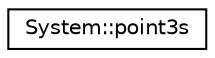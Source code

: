 digraph G
{
  edge [fontname="Helvetica",fontsize="10",labelfontname="Helvetica",labelfontsize="10"];
  node [fontname="Helvetica",fontsize="10",shape=record];
  rankdir="LR";
  Node1 [label="System::point3s",height=0.2,width=0.4,color="black", fillcolor="white", style="filled",URL="$struct_system_1_1point3s.html"];
}
